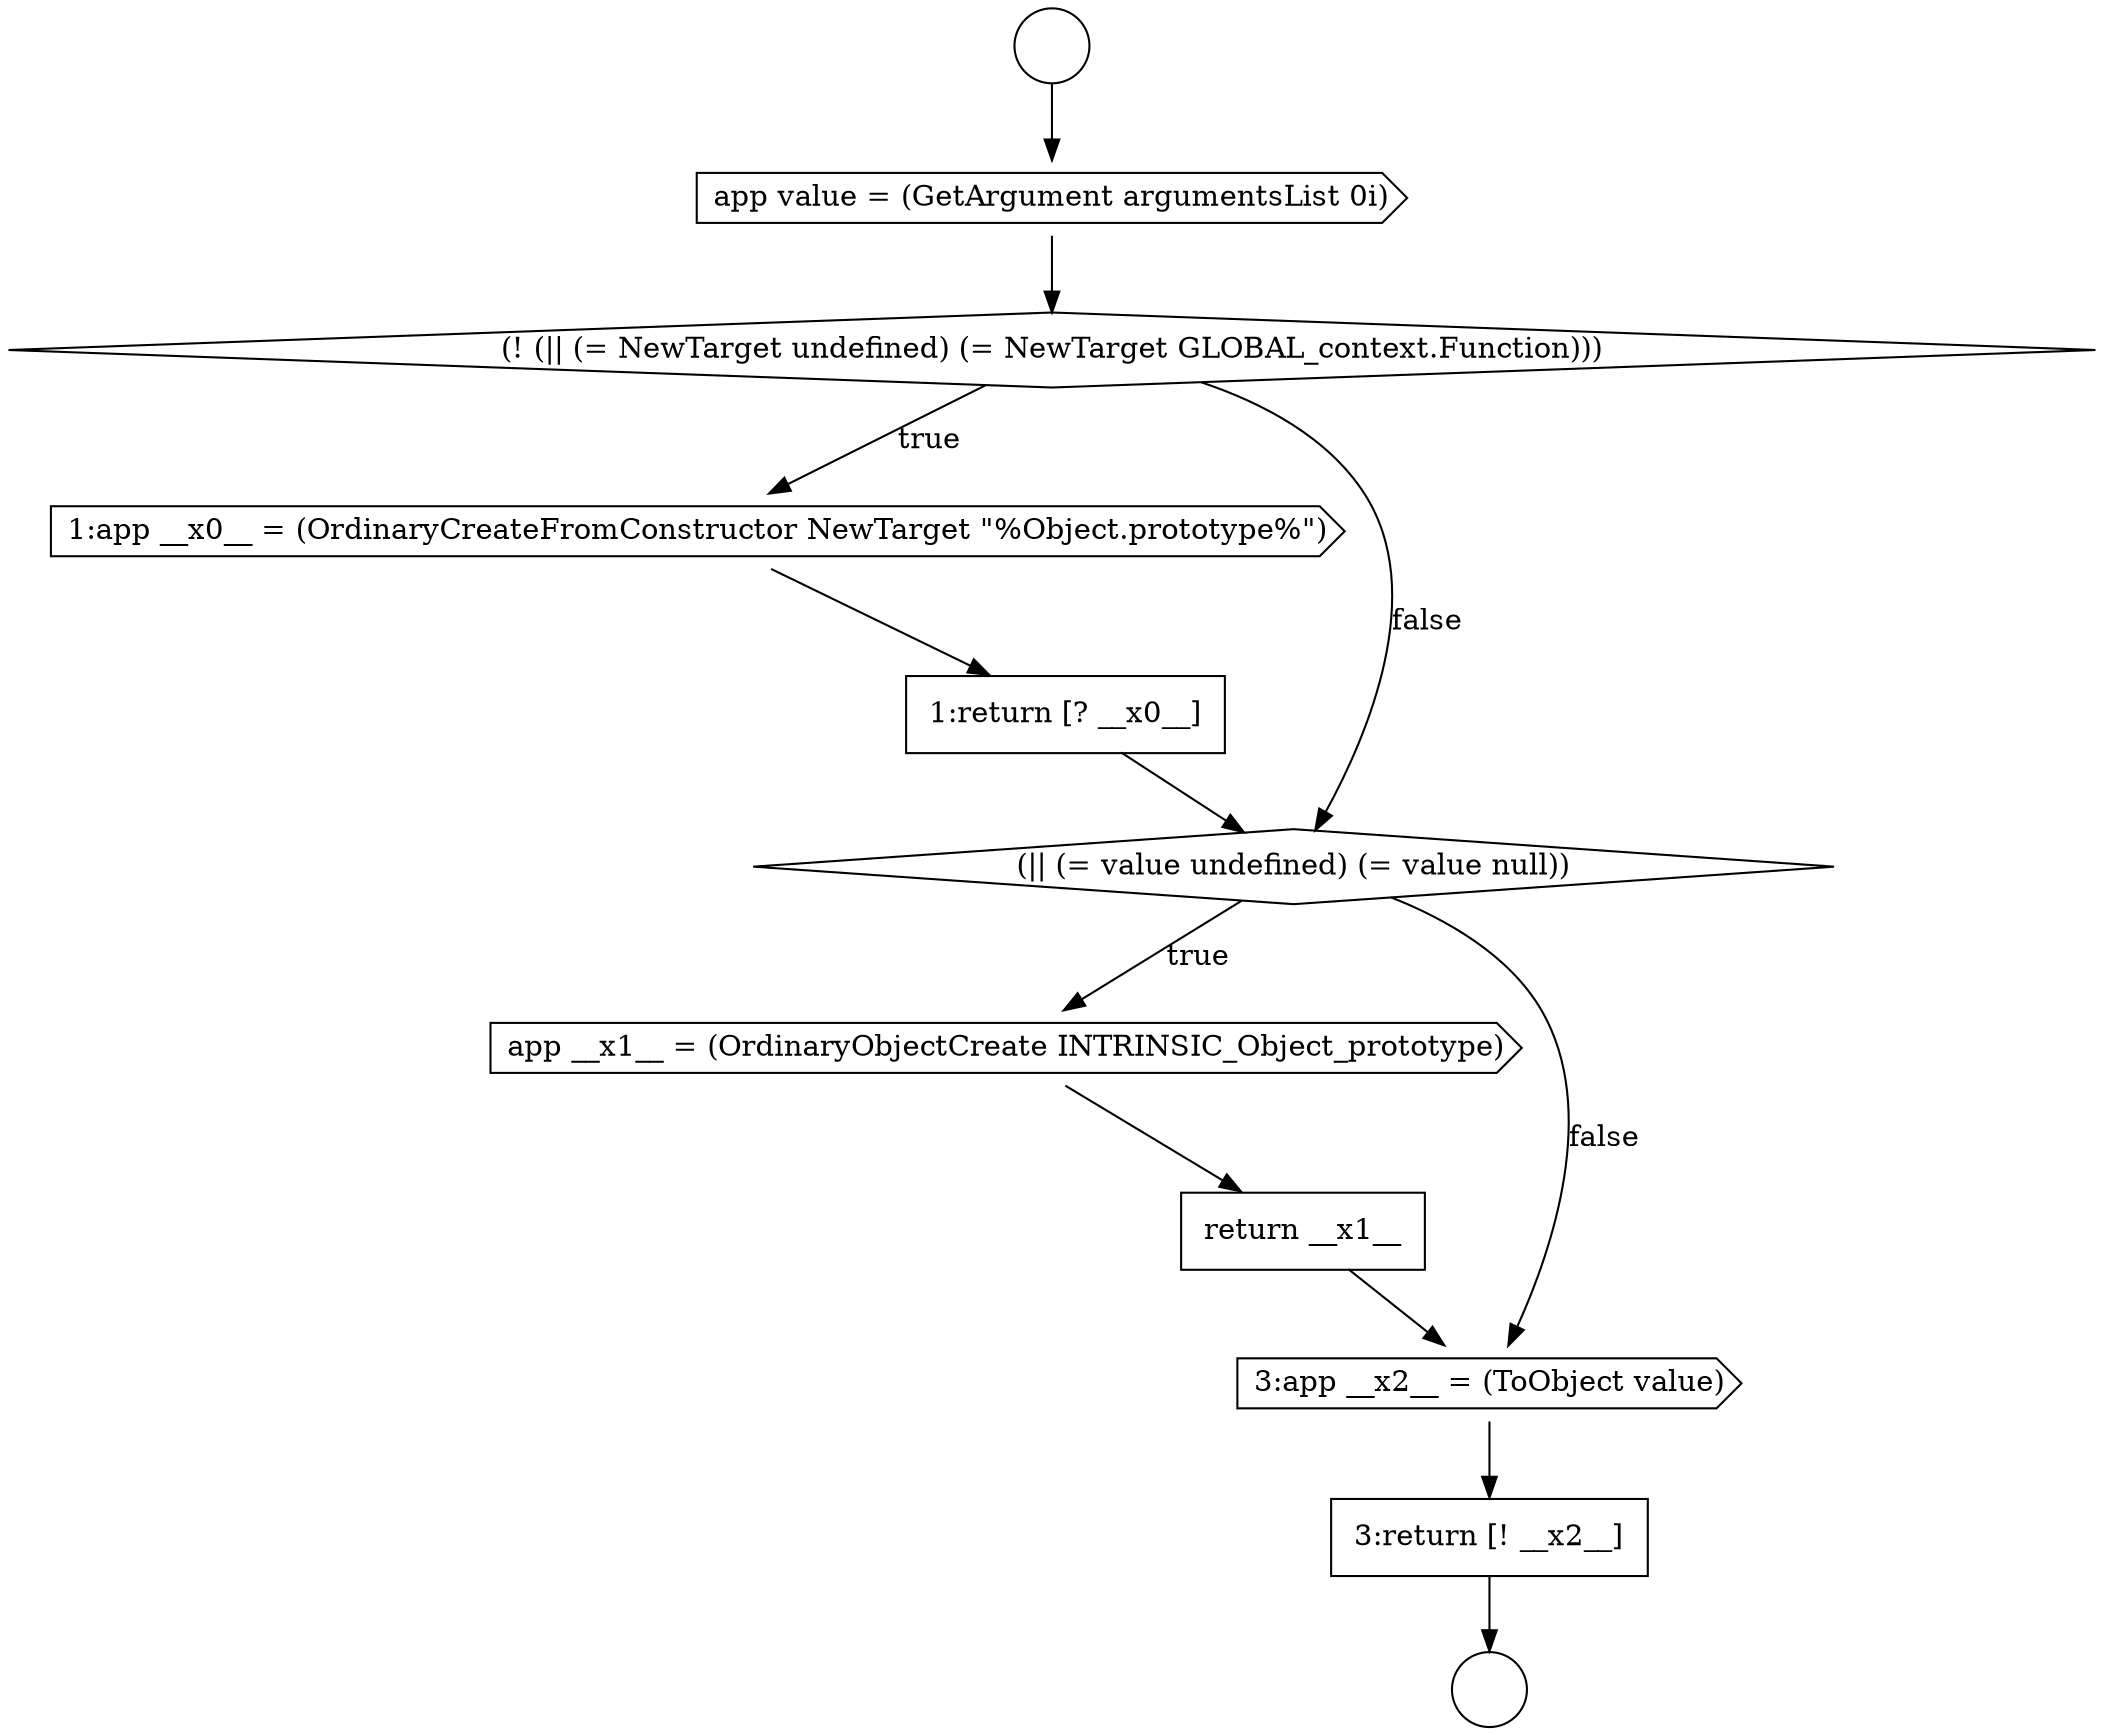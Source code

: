 digraph {
  node11930 [shape=diamond, label=<<font color="black">(! (|| (= NewTarget undefined) (= NewTarget GLOBAL_context.Function)))</font>> color="black" fillcolor="white" style=filled]
  node11934 [shape=cds, label=<<font color="black">app __x1__ = (OrdinaryObjectCreate INTRINSIC_Object_prototype)</font>> color="black" fillcolor="white" style=filled]
  node11929 [shape=cds, label=<<font color="black">app value = (GetArgument argumentsList 0i)</font>> color="black" fillcolor="white" style=filled]
  node11936 [shape=cds, label=<<font color="black">3:app __x2__ = (ToObject value)</font>> color="black" fillcolor="white" style=filled]
  node11932 [shape=none, margin=0, label=<<font color="black">
    <table border="0" cellborder="1" cellspacing="0" cellpadding="10">
      <tr><td align="left">1:return [? __x0__]</td></tr>
    </table>
  </font>> color="black" fillcolor="white" style=filled]
  node11937 [shape=none, margin=0, label=<<font color="black">
    <table border="0" cellborder="1" cellspacing="0" cellpadding="10">
      <tr><td align="left">3:return [! __x2__]</td></tr>
    </table>
  </font>> color="black" fillcolor="white" style=filled]
  node11931 [shape=cds, label=<<font color="black">1:app __x0__ = (OrdinaryCreateFromConstructor NewTarget &quot;%Object.prototype%&quot;)</font>> color="black" fillcolor="white" style=filled]
  node11928 [shape=circle label=" " color="black" fillcolor="white" style=filled]
  node11935 [shape=none, margin=0, label=<<font color="black">
    <table border="0" cellborder="1" cellspacing="0" cellpadding="10">
      <tr><td align="left">return __x1__</td></tr>
    </table>
  </font>> color="black" fillcolor="white" style=filled]
  node11927 [shape=circle label=" " color="black" fillcolor="white" style=filled]
  node11933 [shape=diamond, label=<<font color="black">(|| (= value undefined) (= value null))</font>> color="black" fillcolor="white" style=filled]
  node11933 -> node11934 [label=<<font color="black">true</font>> color="black"]
  node11933 -> node11936 [label=<<font color="black">false</font>> color="black"]
  node11935 -> node11936 [ color="black"]
  node11937 -> node11928 [ color="black"]
  node11931 -> node11932 [ color="black"]
  node11936 -> node11937 [ color="black"]
  node11934 -> node11935 [ color="black"]
  node11930 -> node11931 [label=<<font color="black">true</font>> color="black"]
  node11930 -> node11933 [label=<<font color="black">false</font>> color="black"]
  node11927 -> node11929 [ color="black"]
  node11929 -> node11930 [ color="black"]
  node11932 -> node11933 [ color="black"]
}
